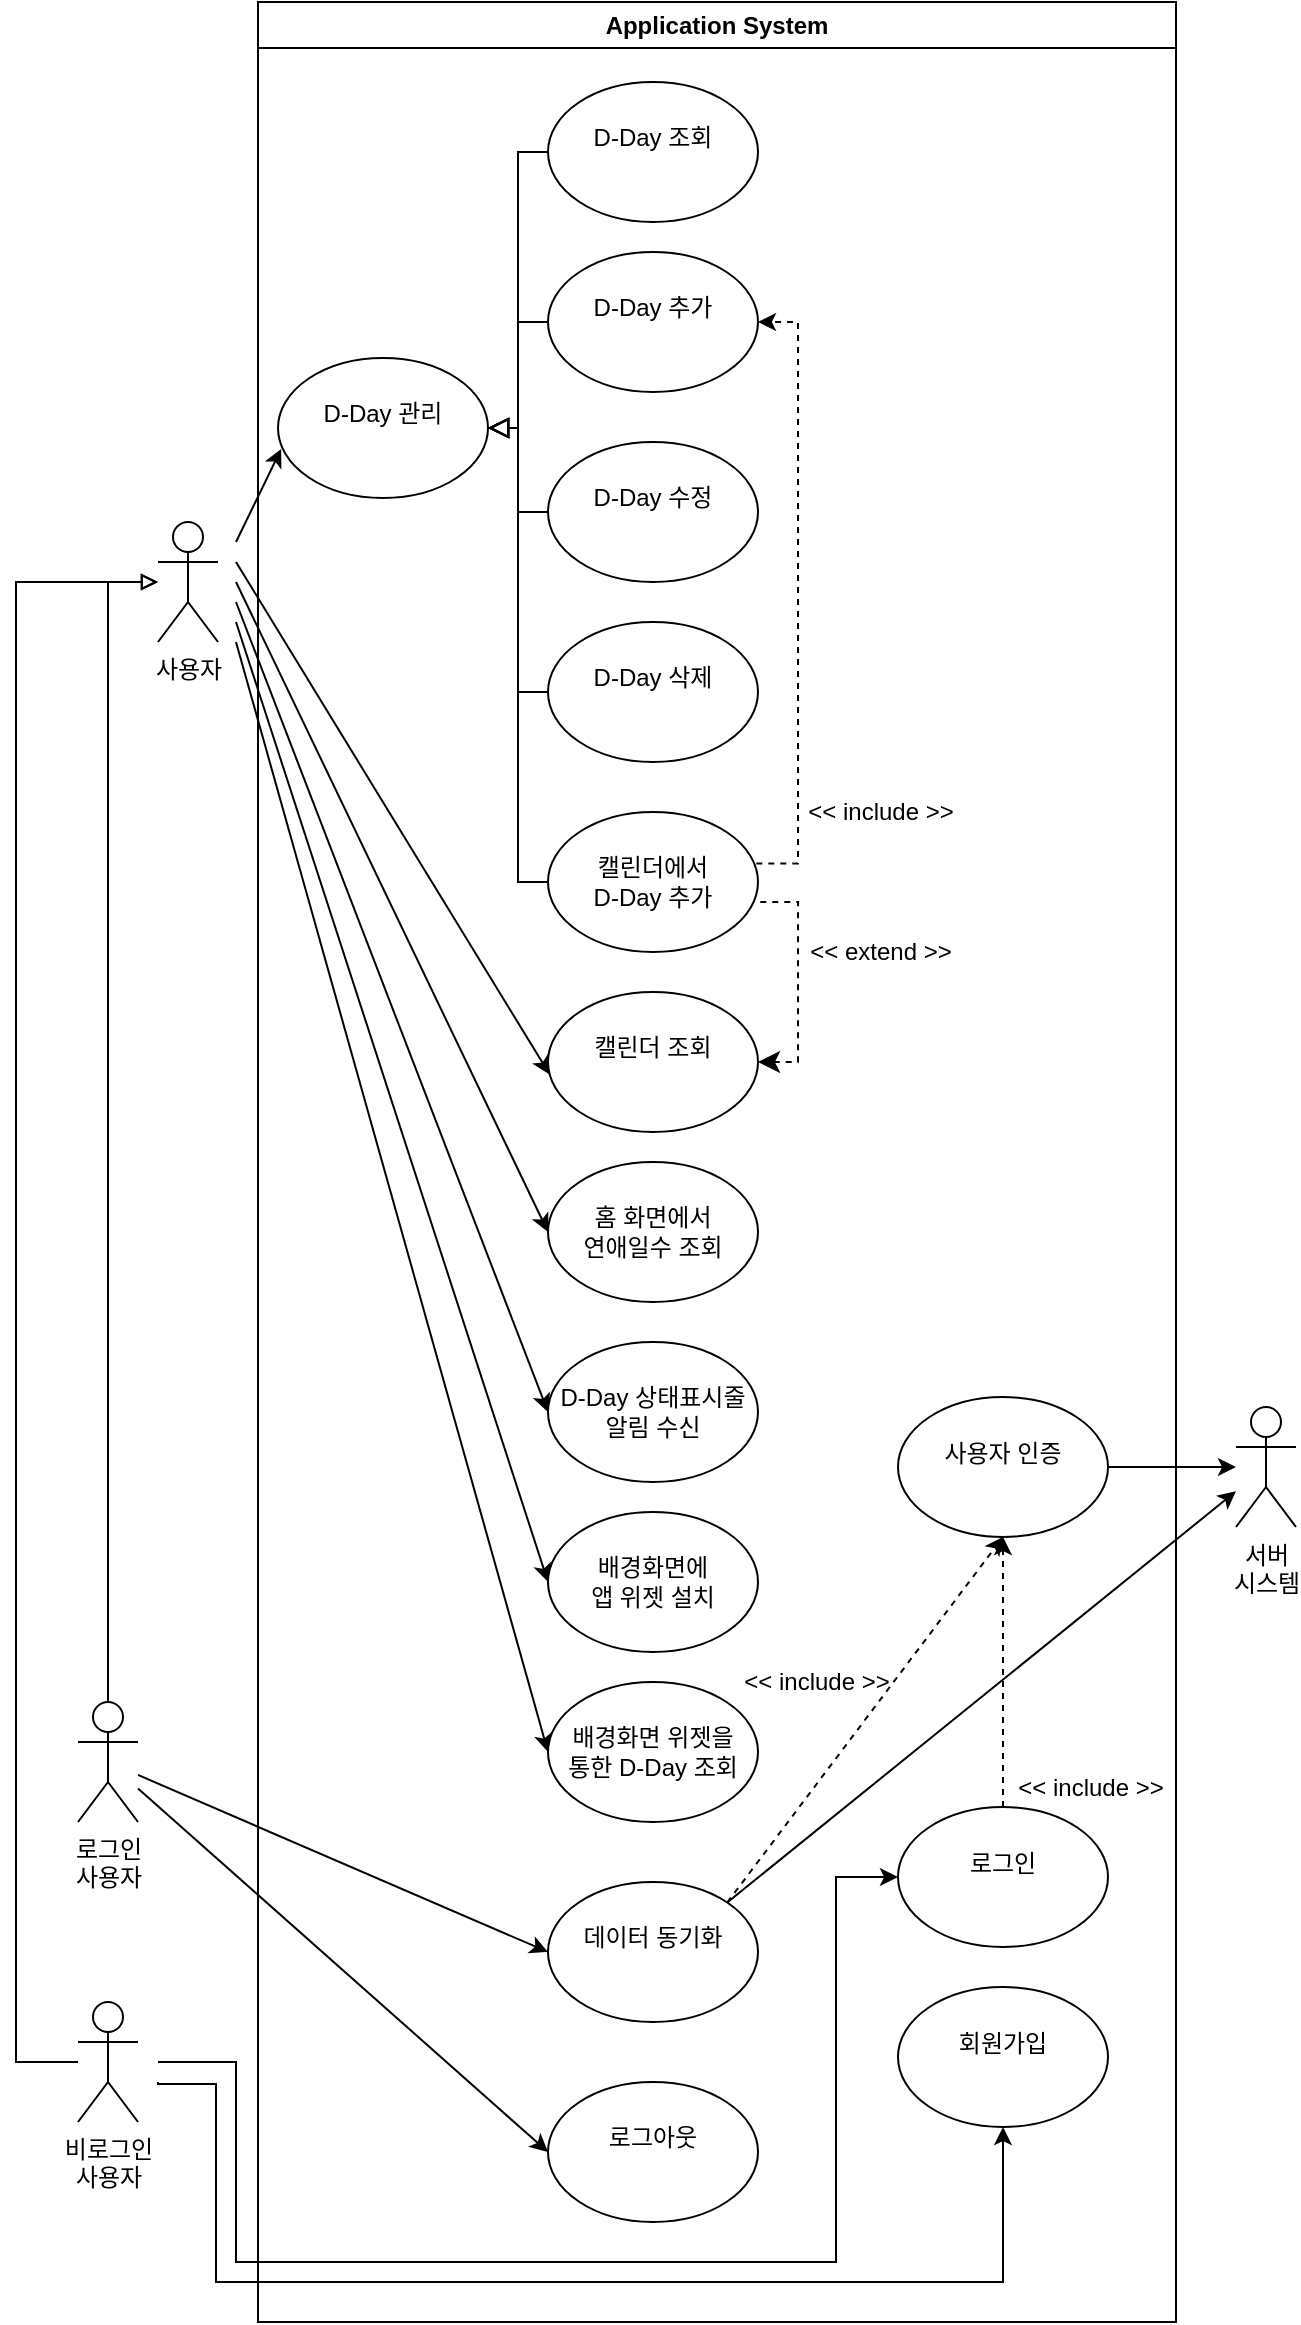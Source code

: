 <mxfile version="26.2.12">
  <diagram name="페이지-1" id="Ty02AL-ChVaSdqM5_bKr">
    <mxGraphModel dx="1209" dy="1342" grid="1" gridSize="10" guides="1" tooltips="1" connect="1" arrows="1" fold="1" page="1" pageScale="1" pageWidth="827" pageHeight="1169" math="0" shadow="0">
      <root>
        <mxCell id="0" />
        <mxCell id="1" parent="0" />
        <mxCell id="8_o_nkduab_r_s1Rcs5e-2" value="&lt;div&gt;사용자&lt;/div&gt;" style="shape=umlActor;verticalLabelPosition=bottom;verticalAlign=top;html=1;outlineConnect=0;" parent="1" vertex="1">
          <mxGeometry x="171" y="340" width="30" height="60" as="geometry" />
        </mxCell>
        <mxCell id="8_o_nkduab_r_s1Rcs5e-25" value="" style="endArrow=classic;html=1;rounded=0;entryX=0.008;entryY=0.589;entryDx=0;entryDy=0;entryPerimeter=0;" parent="1" target="8_o_nkduab_r_s1Rcs5e-16" edge="1">
          <mxGeometry width="50" height="50" relative="1" as="geometry">
            <mxPoint x="210" y="360" as="sourcePoint" />
            <mxPoint x="241" y="305" as="targetPoint" />
          </mxGeometry>
        </mxCell>
        <mxCell id="8_o_nkduab_r_s1Rcs5e-42" value="Application System" style="swimlane;whiteSpace=wrap;html=1;container=0;" parent="1" vertex="1">
          <mxGeometry x="221" y="80" width="459" height="1160" as="geometry" />
        </mxCell>
        <mxCell id="2bnJLZuOHxg3wr7oBCpS-5" value="&amp;lt;&amp;lt; extend &amp;gt;&amp;gt;" style="text;html=1;align=center;verticalAlign=middle;resizable=0;points=[];autosize=1;strokeColor=none;fillColor=none;" parent="8_o_nkduab_r_s1Rcs5e-42" vertex="1">
          <mxGeometry x="266" y="460" width="90" height="30" as="geometry" />
        </mxCell>
        <mxCell id="wOP_6JCzgACmc1QdChxA-2" value="&lt;div&gt;&lt;br&gt;&lt;/div&gt;&lt;div&gt;&lt;span style=&quot;background-color: transparent; color: light-dark(rgb(0, 0, 0), rgb(255, 255, 255));&quot;&gt;D-Day 관리&lt;/span&gt;&lt;/div&gt;" style="ellipse;whiteSpace=wrap;html=1;verticalAlign=top;align=center;" parent="8_o_nkduab_r_s1Rcs5e-42" vertex="1">
          <mxGeometry x="10" y="178" width="105" height="70" as="geometry" />
        </mxCell>
        <mxCell id="wOP_6JCzgACmc1QdChxA-5" value="" style="edgeStyle=elbowEdgeStyle;elbow=horizontal;endArrow=block;html=1;curved=0;rounded=0;endSize=8;startSize=8;fontSize=12;exitX=0;exitY=0.5;exitDx=0;exitDy=0;entryX=1;entryY=0.5;entryDx=0;entryDy=0;endFill=0;" parent="8_o_nkduab_r_s1Rcs5e-42" source="8_o_nkduab_r_s1Rcs5e-63" target="wOP_6JCzgACmc1QdChxA-2" edge="1">
          <mxGeometry width="50" height="50" relative="1" as="geometry">
            <mxPoint x="70" y="135" as="sourcePoint" />
            <mxPoint x="50" y="125" as="targetPoint" />
          </mxGeometry>
        </mxCell>
        <mxCell id="wOP_6JCzgACmc1QdChxA-6" value="" style="edgeStyle=elbowEdgeStyle;elbow=horizontal;endArrow=block;html=1;curved=0;rounded=0;endSize=8;startSize=8;fontSize=12;exitX=0;exitY=0.5;exitDx=0;exitDy=0;entryX=1;entryY=0.5;entryDx=0;entryDy=0;endFill=0;" parent="8_o_nkduab_r_s1Rcs5e-42" source="8_o_nkduab_r_s1Rcs5e-13" target="wOP_6JCzgACmc1QdChxA-2" edge="1">
          <mxGeometry width="50" height="50" relative="1" as="geometry">
            <mxPoint x="155" y="85" as="sourcePoint" />
            <mxPoint x="130" y="245" as="targetPoint" />
          </mxGeometry>
        </mxCell>
        <mxCell id="wOP_6JCzgACmc1QdChxA-7" value="" style="edgeStyle=elbowEdgeStyle;elbow=horizontal;endArrow=block;html=1;curved=0;rounded=0;endSize=8;startSize=8;fontSize=12;exitX=0;exitY=0.5;exitDx=0;exitDy=0;entryX=1;entryY=0.5;entryDx=0;entryDy=0;endFill=0;" parent="8_o_nkduab_r_s1Rcs5e-42" source="8_o_nkduab_r_s1Rcs5e-56" target="wOP_6JCzgACmc1QdChxA-2" edge="1">
          <mxGeometry width="50" height="50" relative="1" as="geometry">
            <mxPoint x="155" y="170" as="sourcePoint" />
            <mxPoint x="125" y="223" as="targetPoint" />
          </mxGeometry>
        </mxCell>
        <mxCell id="wOP_6JCzgACmc1QdChxA-8" value="" style="edgeStyle=elbowEdgeStyle;elbow=horizontal;endArrow=block;html=1;curved=0;rounded=0;endSize=8;startSize=8;fontSize=12;exitX=0;exitY=0.5;exitDx=0;exitDy=0;entryX=1;entryY=0.5;entryDx=0;entryDy=0;endFill=0;" parent="8_o_nkduab_r_s1Rcs5e-42" source="HJ-QI9S_UyMz_dYWM9ld-1" target="wOP_6JCzgACmc1QdChxA-2" edge="1">
          <mxGeometry width="50" height="50" relative="1" as="geometry">
            <mxPoint x="155" y="270" as="sourcePoint" />
            <mxPoint x="125" y="223" as="targetPoint" />
          </mxGeometry>
        </mxCell>
        <mxCell id="8_o_nkduab_r_s1Rcs5e-43" value="&amp;lt;&amp;lt; include &amp;gt;&amp;gt;" style="text;html=1;align=center;verticalAlign=middle;resizable=0;points=[];autosize=1;strokeColor=none;fillColor=none;" parent="8_o_nkduab_r_s1Rcs5e-42" vertex="1">
          <mxGeometry x="261" y="390" width="100" height="30" as="geometry" />
        </mxCell>
        <mxCell id="8_o_nkduab_r_s1Rcs5e-56" value="&lt;div&gt;&lt;br&gt;&lt;/div&gt;&lt;div&gt;캘린더에서&lt;/div&gt;&lt;div&gt;D-Day 추가&lt;/div&gt;" style="ellipse;whiteSpace=wrap;html=1;verticalAlign=top;align=center;" parent="8_o_nkduab_r_s1Rcs5e-42" vertex="1">
          <mxGeometry x="145" y="405" width="105" height="70" as="geometry" />
        </mxCell>
        <mxCell id="8_o_nkduab_r_s1Rcs5e-13" value="&lt;div&gt;&lt;br&gt;&lt;/div&gt;&lt;div&gt;&lt;span style=&quot;background-color: transparent; color: light-dark(rgb(0, 0, 0), rgb(255, 255, 255));&quot;&gt;D-Day 추가&lt;/span&gt;&lt;/div&gt;" style="ellipse;whiteSpace=wrap;html=1;verticalAlign=top;align=center;" parent="8_o_nkduab_r_s1Rcs5e-42" vertex="1">
          <mxGeometry x="145" y="125" width="105" height="70" as="geometry" />
        </mxCell>
        <mxCell id="8_o_nkduab_r_s1Rcs5e-59" value="" style="endArrow=classic;html=1;rounded=0;exitX=0.992;exitY=0.367;exitDx=0;exitDy=0;entryX=1;entryY=0.5;entryDx=0;entryDy=0;dashed=1;edgeStyle=orthogonalEdgeStyle;exitPerimeter=0;" parent="8_o_nkduab_r_s1Rcs5e-42" source="8_o_nkduab_r_s1Rcs5e-56" target="8_o_nkduab_r_s1Rcs5e-13" edge="1">
          <mxGeometry width="50" height="50" relative="1" as="geometry">
            <mxPoint x="195.5" y="85" as="sourcePoint" />
            <mxPoint x="225.5" y="129" as="targetPoint" />
            <Array as="points">
              <mxPoint x="270" y="431" />
              <mxPoint x="270" y="160" />
            </Array>
          </mxGeometry>
        </mxCell>
        <mxCell id="8_o_nkduab_r_s1Rcs5e-63" value="&lt;div&gt;&lt;br&gt;&lt;/div&gt;&lt;div&gt;&lt;span style=&quot;background-color: transparent; color: light-dark(rgb(0, 0, 0), rgb(255, 255, 255));&quot;&gt;D-Day 조회&lt;/span&gt;&lt;/div&gt;" style="ellipse;whiteSpace=wrap;html=1;verticalAlign=top;align=center;" parent="8_o_nkduab_r_s1Rcs5e-42" vertex="1">
          <mxGeometry x="145" y="40" width="105" height="70" as="geometry" />
        </mxCell>
        <mxCell id="8_o_nkduab_r_s1Rcs5e-16" value="&lt;div&gt;&lt;br&gt;&lt;/div&gt;&lt;div&gt;캘린더 조회&lt;/div&gt;" style="ellipse;whiteSpace=wrap;html=1;verticalAlign=top;align=center;" parent="8_o_nkduab_r_s1Rcs5e-42" vertex="1">
          <mxGeometry x="145" y="495" width="105" height="70" as="geometry" />
        </mxCell>
        <mxCell id="HJ-QI9S_UyMz_dYWM9ld-1" value="&lt;div&gt;&lt;br&gt;&lt;/div&gt;&lt;div&gt;&lt;span style=&quot;background-color: transparent; color: light-dark(rgb(0, 0, 0), rgb(255, 255, 255));&quot;&gt;D-Day 삭제&lt;/span&gt;&lt;/div&gt;" style="ellipse;whiteSpace=wrap;html=1;verticalAlign=top;align=center;" parent="8_o_nkduab_r_s1Rcs5e-42" vertex="1">
          <mxGeometry x="145" y="310" width="105" height="70" as="geometry" />
        </mxCell>
        <mxCell id="2bnJLZuOHxg3wr7oBCpS-4" value="" style="endArrow=none;html=1;rounded=0;fontSize=12;startSize=8;endSize=8;exitX=1;exitY=0.5;exitDx=0;exitDy=0;startArrow=classic;startFill=1;dashed=1;edgeStyle=orthogonalEdgeStyle;" parent="8_o_nkduab_r_s1Rcs5e-42" source="8_o_nkduab_r_s1Rcs5e-16" target="8_o_nkduab_r_s1Rcs5e-56" edge="1">
          <mxGeometry width="50" height="50" relative="1" as="geometry">
            <mxPoint x="270" y="535" as="sourcePoint" />
            <mxPoint x="260" y="450" as="targetPoint" />
            <Array as="points">
              <mxPoint x="270" y="530" />
              <mxPoint x="270" y="450" />
            </Array>
          </mxGeometry>
        </mxCell>
        <mxCell id="8_o_nkduab_r_s1Rcs5e-1" value="비로그인&lt;div&gt;사용자&lt;/div&gt;" style="shape=umlActor;verticalLabelPosition=bottom;verticalAlign=top;html=1;outlineConnect=0;direction=east;" parent="8_o_nkduab_r_s1Rcs5e-42" vertex="1">
          <mxGeometry x="-90" y="1000" width="30" height="60" as="geometry" />
        </mxCell>
        <mxCell id="8_o_nkduab_r_s1Rcs5e-40" value="" style="endArrow=classic;html=1;rounded=0;entryX=0.5;entryY=1;entryDx=0;entryDy=0;edgeStyle=orthogonalEdgeStyle;" parent="8_o_nkduab_r_s1Rcs5e-42" target="8_o_nkduab_r_s1Rcs5e-39" edge="1">
          <mxGeometry width="50" height="50" relative="1" as="geometry">
            <mxPoint x="-50" y="1040" as="sourcePoint" />
            <mxPoint x="50" y="60" as="targetPoint" />
            <Array as="points">
              <mxPoint x="-21" y="1041" />
              <mxPoint x="-21" y="1140" />
              <mxPoint x="372" y="1140" />
            </Array>
          </mxGeometry>
        </mxCell>
        <mxCell id="8_o_nkduab_r_s1Rcs5e-32" value="&amp;lt;&amp;lt; include &amp;gt;&amp;gt;" style="text;html=1;align=center;verticalAlign=middle;resizable=0;points=[];autosize=1;strokeColor=none;fillColor=none;" parent="8_o_nkduab_r_s1Rcs5e-42" vertex="1">
          <mxGeometry x="229" y="825" width="100" height="30" as="geometry" />
        </mxCell>
        <mxCell id="8_o_nkduab_r_s1Rcs5e-60" value="&amp;lt;&amp;lt; include &amp;gt;&amp;gt;" style="text;html=1;align=center;verticalAlign=middle;resizable=0;points=[];autosize=1;strokeColor=none;fillColor=none;" parent="8_o_nkduab_r_s1Rcs5e-42" vertex="1">
          <mxGeometry x="366" y="877.5" width="100" height="30" as="geometry" />
        </mxCell>
        <mxCell id="8_o_nkduab_r_s1Rcs5e-39" value="&lt;br&gt;&lt;div&gt;회원가입&lt;/div&gt;" style="ellipse;whiteSpace=wrap;html=1;verticalAlign=top;align=center;" parent="8_o_nkduab_r_s1Rcs5e-42" vertex="1">
          <mxGeometry x="320" y="992.5" width="105" height="70" as="geometry" />
        </mxCell>
        <mxCell id="8_o_nkduab_r_s1Rcs5e-38" value="&lt;div&gt;&lt;br&gt;&lt;/div&gt;&lt;div&gt;로그인&lt;/div&gt;" style="ellipse;whiteSpace=wrap;html=1;verticalAlign=top;align=center;" parent="8_o_nkduab_r_s1Rcs5e-42" vertex="1">
          <mxGeometry x="320" y="902.5" width="105" height="70" as="geometry" />
        </mxCell>
        <mxCell id="8_o_nkduab_r_s1Rcs5e-27" value="&lt;div&gt;&lt;br&gt;&lt;/div&gt;&lt;div&gt;사용자 인증&lt;/div&gt;" style="ellipse;whiteSpace=wrap;html=1;verticalAlign=top;align=center;" parent="8_o_nkduab_r_s1Rcs5e-42" vertex="1">
          <mxGeometry x="320" y="697.5" width="105" height="70" as="geometry" />
        </mxCell>
        <mxCell id="8_o_nkduab_r_s1Rcs5e-44" value="" style="endArrow=classic;html=1;rounded=0;exitX=0.5;exitY=0;exitDx=0;exitDy=0;entryX=0.5;entryY=1;entryDx=0;entryDy=0;dashed=1;" parent="8_o_nkduab_r_s1Rcs5e-42" source="8_o_nkduab_r_s1Rcs5e-38" target="8_o_nkduab_r_s1Rcs5e-27" edge="1">
          <mxGeometry width="50" height="50" relative="1" as="geometry">
            <mxPoint x="385" y="435" as="sourcePoint" />
            <mxPoint x="435" y="385" as="targetPoint" />
          </mxGeometry>
        </mxCell>
        <mxCell id="8_o_nkduab_r_s1Rcs5e-20" value="&lt;div&gt;&lt;br&gt;&lt;/div&gt;&lt;div&gt;데이터 동기화&lt;/div&gt;" style="ellipse;whiteSpace=wrap;html=1;verticalAlign=top;align=center;" parent="8_o_nkduab_r_s1Rcs5e-42" vertex="1">
          <mxGeometry x="145" y="940" width="105" height="70" as="geometry" />
        </mxCell>
        <mxCell id="8_o_nkduab_r_s1Rcs5e-31" value="" style="endArrow=classic;html=1;rounded=0;exitX=1;exitY=0;exitDx=0;exitDy=0;entryX=0.5;entryY=1;entryDx=0;entryDy=0;dashed=1;" parent="8_o_nkduab_r_s1Rcs5e-42" source="8_o_nkduab_r_s1Rcs5e-20" target="8_o_nkduab_r_s1Rcs5e-27" edge="1">
          <mxGeometry width="50" height="50" relative="1" as="geometry">
            <mxPoint x="255" y="570" as="sourcePoint" />
            <mxPoint x="305" y="520" as="targetPoint" />
            <Array as="points" />
          </mxGeometry>
        </mxCell>
        <mxCell id="2bnJLZuOHxg3wr7oBCpS-18" value="&lt;div&gt;&lt;br&gt;&lt;/div&gt;로그아웃" style="ellipse;whiteSpace=wrap;html=1;verticalAlign=top;align=center;" parent="8_o_nkduab_r_s1Rcs5e-42" vertex="1">
          <mxGeometry x="145" y="1040" width="105" height="70" as="geometry" />
        </mxCell>
        <mxCell id="2bnJLZuOHxg3wr7oBCpS-22" value="&lt;br&gt;&lt;div&gt;배경화면 위젯을&lt;/div&gt;&lt;div&gt;통한 D-Day 조회&lt;/div&gt;" style="ellipse;whiteSpace=wrap;html=1;verticalAlign=top;align=center;" parent="8_o_nkduab_r_s1Rcs5e-42" vertex="1">
          <mxGeometry x="145" y="840" width="105" height="70" as="geometry" />
        </mxCell>
        <mxCell id="2bnJLZuOHxg3wr7oBCpS-21" value="&lt;br&gt;&lt;div&gt;D-Day 상태표시줄&lt;/div&gt;&lt;div&gt;알림 수신&lt;/div&gt;" style="ellipse;whiteSpace=wrap;html=1;verticalAlign=top;align=center;" parent="8_o_nkduab_r_s1Rcs5e-42" vertex="1">
          <mxGeometry x="145" y="670" width="105" height="70" as="geometry" />
        </mxCell>
        <mxCell id="2bnJLZuOHxg3wr7oBCpS-25" value="&lt;br&gt;&lt;div&gt;배경화면에&lt;/div&gt;&lt;div&gt;앱 위젯 설치&lt;/div&gt;" style="ellipse;whiteSpace=wrap;html=1;verticalAlign=top;align=center;" parent="8_o_nkduab_r_s1Rcs5e-42" vertex="1">
          <mxGeometry x="145" y="755" width="105" height="70" as="geometry" />
        </mxCell>
        <mxCell id="8_o_nkduab_r_s1Rcs5e-71" value="&lt;div&gt;로그인&lt;/div&gt;&lt;div&gt;사용자&lt;/div&gt;" style="shape=umlActor;verticalLabelPosition=bottom;verticalAlign=top;html=1;outlineConnect=0;" parent="8_o_nkduab_r_s1Rcs5e-42" vertex="1">
          <mxGeometry x="-90" y="850" width="30" height="60" as="geometry" />
        </mxCell>
        <mxCell id="8_o_nkduab_r_s1Rcs5e-76" value="" style="endArrow=classic;html=1;rounded=0;entryX=0;entryY=0.5;entryDx=0;entryDy=0;" parent="8_o_nkduab_r_s1Rcs5e-42" source="8_o_nkduab_r_s1Rcs5e-71" target="8_o_nkduab_r_s1Rcs5e-20" edge="1">
          <mxGeometry width="50" height="50" relative="1" as="geometry">
            <mxPoint x="-60" y="898" as="sourcePoint" />
            <mxPoint x="10" y="620" as="targetPoint" />
            <Array as="points" />
          </mxGeometry>
        </mxCell>
        <mxCell id="2bnJLZuOHxg3wr7oBCpS-19" value="" style="endArrow=classic;html=1;rounded=0;entryX=0;entryY=0.5;entryDx=0;entryDy=0;edgeStyle=orthogonalEdgeStyle;" parent="8_o_nkduab_r_s1Rcs5e-42" target="8_o_nkduab_r_s1Rcs5e-38" edge="1">
          <mxGeometry width="50" height="50" relative="1" as="geometry">
            <mxPoint x="-50" y="1030" as="sourcePoint" />
            <mxPoint x="300" y="960" as="targetPoint" />
            <Array as="points">
              <mxPoint x="-11" y="1030" />
              <mxPoint x="-11" y="1130" />
              <mxPoint x="289" y="1130" />
              <mxPoint x="289" y="937" />
            </Array>
          </mxGeometry>
        </mxCell>
        <mxCell id="2bnJLZuOHxg3wr7oBCpS-20" value="" style="endArrow=classic;html=1;rounded=0;entryX=0;entryY=0.5;entryDx=0;entryDy=0;" parent="8_o_nkduab_r_s1Rcs5e-42" source="8_o_nkduab_r_s1Rcs5e-71" target="2bnJLZuOHxg3wr7oBCpS-18" edge="1">
          <mxGeometry width="50" height="50" relative="1" as="geometry">
            <mxPoint x="-50" y="908" as="sourcePoint" />
            <mxPoint x="155" y="895" as="targetPoint" />
            <Array as="points" />
          </mxGeometry>
        </mxCell>
        <mxCell id="2tuAc2xhRVrByUg5hK2T-1" value="&lt;div&gt;&lt;br&gt;&lt;/div&gt;&lt;div&gt;홈 화면에서&lt;/div&gt;&lt;div&gt;연애일수 조회&lt;/div&gt;" style="ellipse;whiteSpace=wrap;html=1;verticalAlign=top;align=center;" parent="8_o_nkduab_r_s1Rcs5e-42" vertex="1">
          <mxGeometry x="145" y="580" width="105" height="70" as="geometry" />
        </mxCell>
        <mxCell id="M0koSWYB3wAB8ZUUZEAV-1" value="&lt;div&gt;&lt;br&gt;&lt;/div&gt;&lt;div&gt;&lt;span style=&quot;background-color: transparent; color: light-dark(rgb(0, 0, 0), rgb(255, 255, 255));&quot;&gt;D-Day 수정&lt;/span&gt;&lt;/div&gt;" style="ellipse;whiteSpace=wrap;html=1;verticalAlign=top;align=center;" vertex="1" parent="8_o_nkduab_r_s1Rcs5e-42">
          <mxGeometry x="145" y="220" width="105" height="70" as="geometry" />
        </mxCell>
        <mxCell id="M0koSWYB3wAB8ZUUZEAV-2" value="" style="edgeStyle=elbowEdgeStyle;elbow=horizontal;endArrow=block;html=1;curved=0;rounded=0;endSize=8;startSize=8;fontSize=12;exitX=0;exitY=0.5;exitDx=0;exitDy=0;entryX=1;entryY=0.5;entryDx=0;entryDy=0;endFill=0;" edge="1" parent="8_o_nkduab_r_s1Rcs5e-42" source="M0koSWYB3wAB8ZUUZEAV-1" target="wOP_6JCzgACmc1QdChxA-2">
          <mxGeometry width="50" height="50" relative="1" as="geometry">
            <mxPoint x="155" y="355" as="sourcePoint" />
            <mxPoint x="125" y="223" as="targetPoint" />
          </mxGeometry>
        </mxCell>
        <mxCell id="8_o_nkduab_r_s1Rcs5e-72" value="" style="endArrow=block;html=1;rounded=0;endFill=0;strokeWidth=1;edgeStyle=orthogonalEdgeStyle;" parent="1" source="8_o_nkduab_r_s1Rcs5e-71" edge="1">
          <mxGeometry width="50" height="50" relative="1" as="geometry">
            <mxPoint x="101" y="490" as="sourcePoint" />
            <mxPoint x="171" y="370" as="targetPoint" />
            <Array as="points">
              <mxPoint x="146" y="370" />
            </Array>
          </mxGeometry>
        </mxCell>
        <mxCell id="8_o_nkduab_r_s1Rcs5e-73" value="" style="endArrow=block;html=1;rounded=0;endFill=0;strokeWidth=1;edgeStyle=orthogonalEdgeStyle;" parent="1" source="8_o_nkduab_r_s1Rcs5e-1" target="8_o_nkduab_r_s1Rcs5e-2" edge="1">
          <mxGeometry width="50" height="50" relative="1" as="geometry">
            <mxPoint x="147" y="400" as="sourcePoint" />
            <mxPoint x="171" y="250" as="targetPoint" />
            <Array as="points">
              <mxPoint x="100" y="1110" />
              <mxPoint x="100" y="370" />
            </Array>
          </mxGeometry>
        </mxCell>
        <mxCell id="wOP_6JCzgACmc1QdChxA-3" value="" style="endArrow=classic;html=1;rounded=0;entryX=0.015;entryY=0.65;entryDx=0;entryDy=0;entryPerimeter=0;" parent="1" target="wOP_6JCzgACmc1QdChxA-2" edge="1">
          <mxGeometry width="50" height="50" relative="1" as="geometry">
            <mxPoint x="210" y="350" as="sourcePoint" />
            <mxPoint x="343" y="266" as="targetPoint" />
          </mxGeometry>
        </mxCell>
        <mxCell id="2bnJLZuOHxg3wr7oBCpS-23" value="" style="endArrow=classic;html=1;rounded=0;entryX=0;entryY=0.5;entryDx=0;entryDy=0;" parent="1" target="2bnJLZuOHxg3wr7oBCpS-21" edge="1">
          <mxGeometry width="50" height="50" relative="1" as="geometry">
            <mxPoint x="210" y="380" as="sourcePoint" />
            <mxPoint x="377" y="536" as="targetPoint" />
          </mxGeometry>
        </mxCell>
        <mxCell id="2bnJLZuOHxg3wr7oBCpS-24" value="" style="endArrow=classic;html=1;rounded=0;entryX=0;entryY=0.5;entryDx=0;entryDy=0;" parent="1" target="2bnJLZuOHxg3wr7oBCpS-22" edge="1">
          <mxGeometry width="50" height="50" relative="1" as="geometry">
            <mxPoint x="210" y="400" as="sourcePoint" />
            <mxPoint x="376" y="625" as="targetPoint" />
          </mxGeometry>
        </mxCell>
        <mxCell id="2bnJLZuOHxg3wr7oBCpS-26" value="" style="endArrow=classic;html=1;rounded=0;entryX=0;entryY=0.5;entryDx=0;entryDy=0;" parent="1" target="2bnJLZuOHxg3wr7oBCpS-25" edge="1">
          <mxGeometry width="50" height="50" relative="1" as="geometry">
            <mxPoint x="210" y="390" as="sourcePoint" />
            <mxPoint x="376" y="795" as="targetPoint" />
          </mxGeometry>
        </mxCell>
        <mxCell id="2tuAc2xhRVrByUg5hK2T-2" value="" style="endArrow=classic;html=1;rounded=0;entryX=0;entryY=0.5;entryDx=0;entryDy=0;" parent="1" target="2tuAc2xhRVrByUg5hK2T-1" edge="1">
          <mxGeometry width="50" height="50" relative="1" as="geometry">
            <mxPoint x="210" y="370" as="sourcePoint" />
            <mxPoint x="377" y="536" as="targetPoint" />
          </mxGeometry>
        </mxCell>
        <mxCell id="8_o_nkduab_r_s1Rcs5e-52" value="서버&lt;div&gt;시스템&lt;/div&gt;" style="shape=umlActor;verticalLabelPosition=bottom;verticalAlign=top;html=1;outlineConnect=0;" parent="1" vertex="1">
          <mxGeometry x="710" y="782.5" width="30" height="60" as="geometry" />
        </mxCell>
        <mxCell id="8_o_nkduab_r_s1Rcs5e-53" value="" style="endArrow=classic;html=1;rounded=0;exitX=1;exitY=0;exitDx=0;exitDy=0;" parent="1" source="8_o_nkduab_r_s1Rcs5e-20" target="8_o_nkduab_r_s1Rcs5e-52" edge="1">
          <mxGeometry width="50" height="50" relative="1" as="geometry">
            <mxPoint x="566" y="670" as="sourcePoint" />
            <mxPoint x="616" y="620" as="targetPoint" />
            <Array as="points" />
          </mxGeometry>
        </mxCell>
        <mxCell id="8_o_nkduab_r_s1Rcs5e-54" value="" style="endArrow=classic;html=1;rounded=0;exitX=1;exitY=0.5;exitDx=0;exitDy=0;" parent="1" source="8_o_nkduab_r_s1Rcs5e-27" target="8_o_nkduab_r_s1Rcs5e-52" edge="1">
          <mxGeometry width="50" height="50" relative="1" as="geometry">
            <mxPoint x="676" y="540" as="sourcePoint" />
            <mxPoint x="726" y="490" as="targetPoint" />
          </mxGeometry>
        </mxCell>
      </root>
    </mxGraphModel>
  </diagram>
</mxfile>
